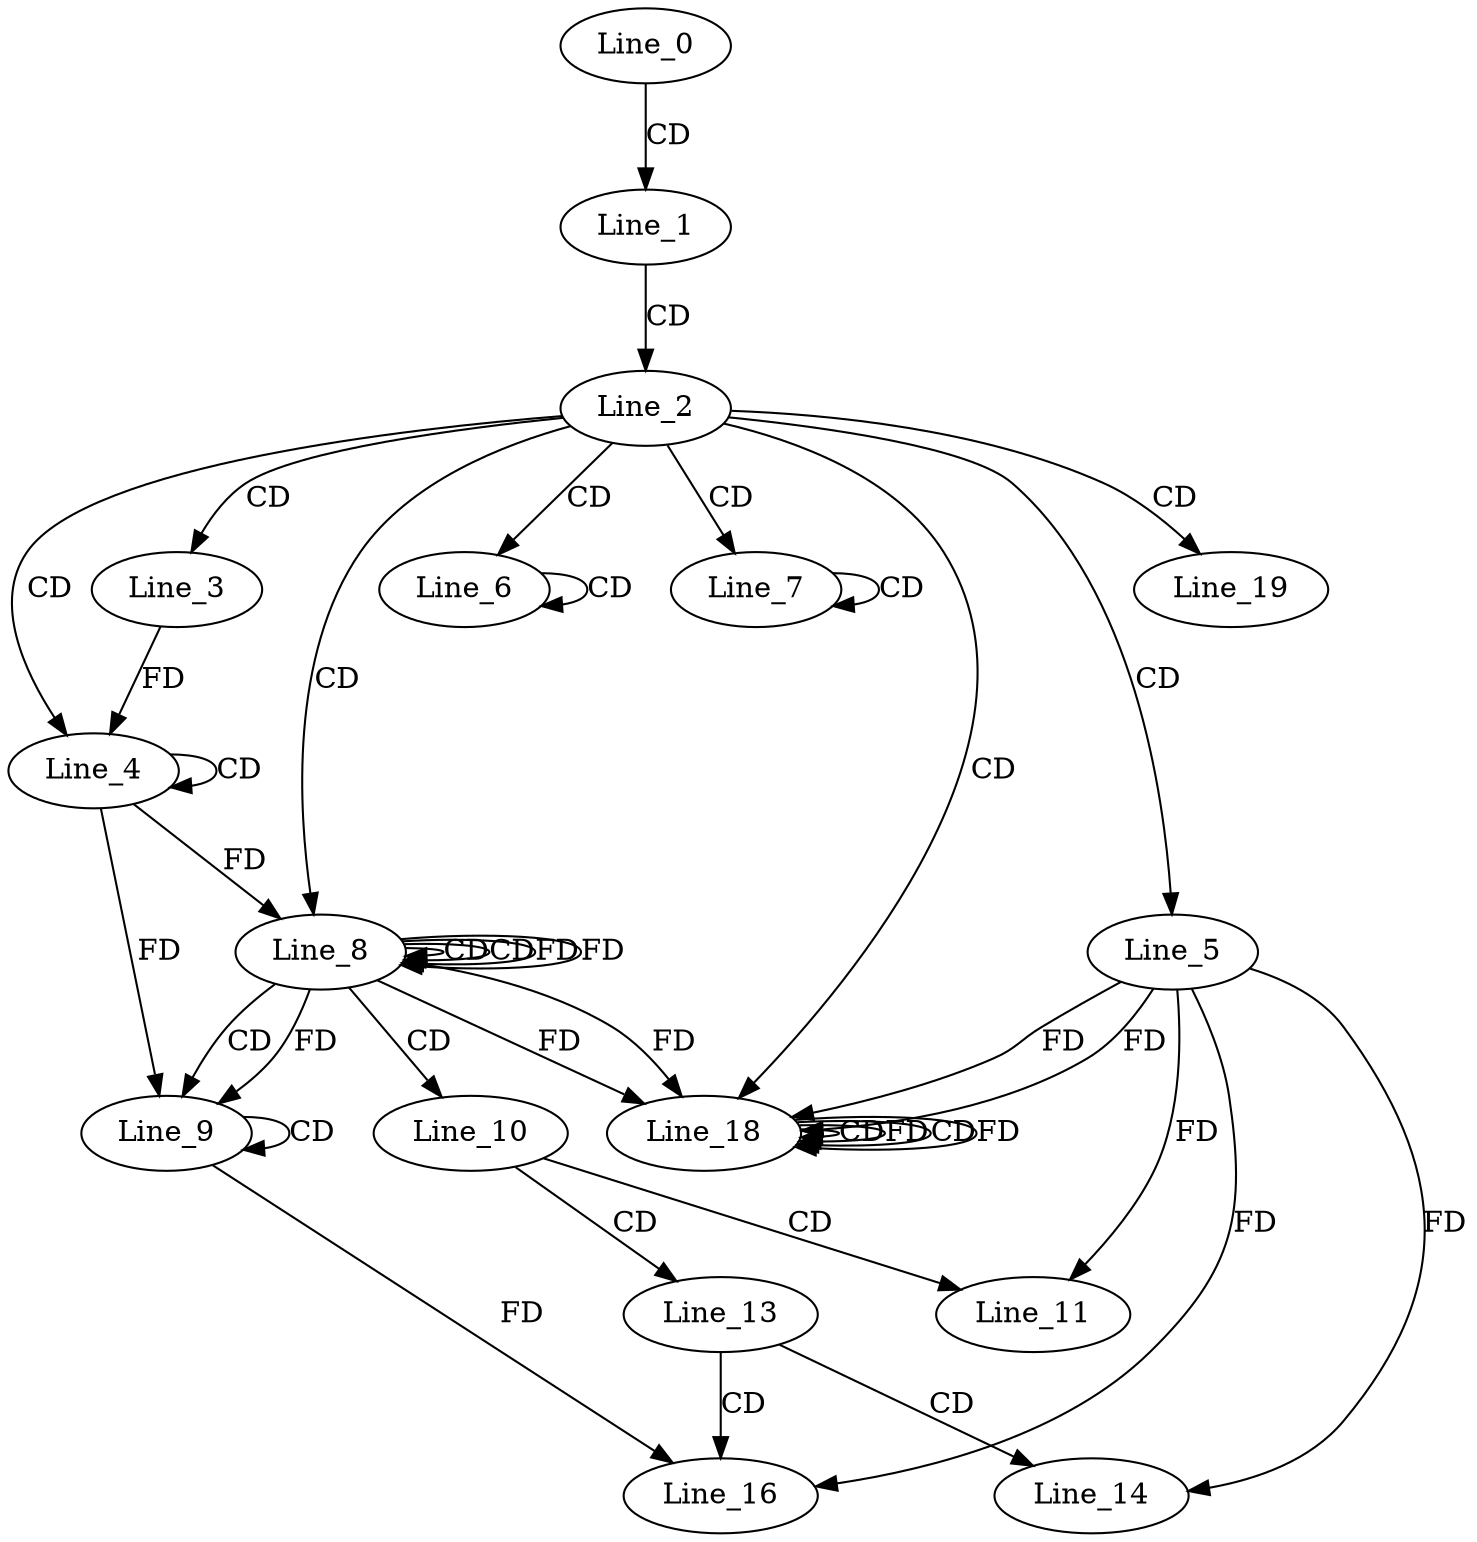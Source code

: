 digraph G {
  Line_0;
  Line_1;
  Line_2;
  Line_3;
  Line_4;
  Line_4;
  Line_5;
  Line_6;
  Line_6;
  Line_7;
  Line_7;
  Line_8;
  Line_8;
  Line_8;
  Line_8;
  Line_9;
  Line_9;
  Line_10;
  Line_11;
  Line_13;
  Line_14;
  Line_16;
  Line_18;
  Line_18;
  Line_18;
  Line_18;
  Line_18;
  Line_18;
  Line_19;
  Line_0 -> Line_1 [ label="CD" ];
  Line_1 -> Line_2 [ label="CD" ];
  Line_2 -> Line_3 [ label="CD" ];
  Line_2 -> Line_4 [ label="CD" ];
  Line_4 -> Line_4 [ label="CD" ];
  Line_3 -> Line_4 [ label="FD" ];
  Line_2 -> Line_5 [ label="CD" ];
  Line_2 -> Line_6 [ label="CD" ];
  Line_6 -> Line_6 [ label="CD" ];
  Line_2 -> Line_7 [ label="CD" ];
  Line_7 -> Line_7 [ label="CD" ];
  Line_2 -> Line_8 [ label="CD" ];
  Line_8 -> Line_8 [ label="CD" ];
  Line_8 -> Line_8 [ label="CD" ];
  Line_4 -> Line_8 [ label="FD" ];
  Line_8 -> Line_8 [ label="FD" ];
  Line_8 -> Line_9 [ label="CD" ];
  Line_9 -> Line_9 [ label="CD" ];
  Line_4 -> Line_9 [ label="FD" ];
  Line_8 -> Line_9 [ label="FD" ];
  Line_8 -> Line_10 [ label="CD" ];
  Line_10 -> Line_11 [ label="CD" ];
  Line_5 -> Line_11 [ label="FD" ];
  Line_10 -> Line_13 [ label="CD" ];
  Line_13 -> Line_14 [ label="CD" ];
  Line_5 -> Line_14 [ label="FD" ];
  Line_13 -> Line_16 [ label="CD" ];
  Line_5 -> Line_16 [ label="FD" ];
  Line_9 -> Line_16 [ label="FD" ];
  Line_2 -> Line_18 [ label="CD" ];
  Line_18 -> Line_18 [ label="CD" ];
  Line_8 -> Line_18 [ label="FD" ];
  Line_5 -> Line_18 [ label="FD" ];
  Line_18 -> Line_18 [ label="FD" ];
  Line_18 -> Line_18 [ label="CD" ];
  Line_5 -> Line_18 [ label="FD" ];
  Line_18 -> Line_18 [ label="FD" ];
  Line_8 -> Line_18 [ label="FD" ];
  Line_2 -> Line_19 [ label="CD" ];
  Line_8 -> Line_8 [ label="FD" ];
}
